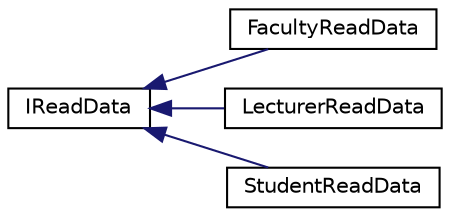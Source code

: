 digraph "Graphical Class Hierarchy"
{
 // LATEX_PDF_SIZE
  edge [fontname="Helvetica",fontsize="10",labelfontname="Helvetica",labelfontsize="10"];
  node [fontname="Helvetica",fontsize="10",shape=record];
  rankdir="LR";
  Node0 [label="IReadData",height=0.2,width=0.4,color="black", fillcolor="white", style="filled",URL="$classIReadData.html",tooltip="Interface cho các lớp đọc dữ liệu từ file."];
  Node0 -> Node1 [dir="back",color="midnightblue",fontsize="10",style="solid",fontname="Helvetica"];
  Node1 [label="FacultyReadData",height=0.2,width=0.4,color="black", fillcolor="white", style="filled",URL="$classFacultyReadData.html",tooltip="Lớp đọc dữ liệu từ file cho Faculty."];
  Node0 -> Node2 [dir="back",color="midnightblue",fontsize="10",style="solid",fontname="Helvetica"];
  Node2 [label="LecturerReadData",height=0.2,width=0.4,color="black", fillcolor="white", style="filled",URL="$classLecturerReadData.html",tooltip="Lớp đọc dữ liệu từ file cho Lecturer."];
  Node0 -> Node3 [dir="back",color="midnightblue",fontsize="10",style="solid",fontname="Helvetica"];
  Node3 [label="StudentReadData",height=0.2,width=0.4,color="black", fillcolor="white", style="filled",URL="$classStudentReadData.html",tooltip="Lớp đọc dữ liệu từ file cho Student."];
}
